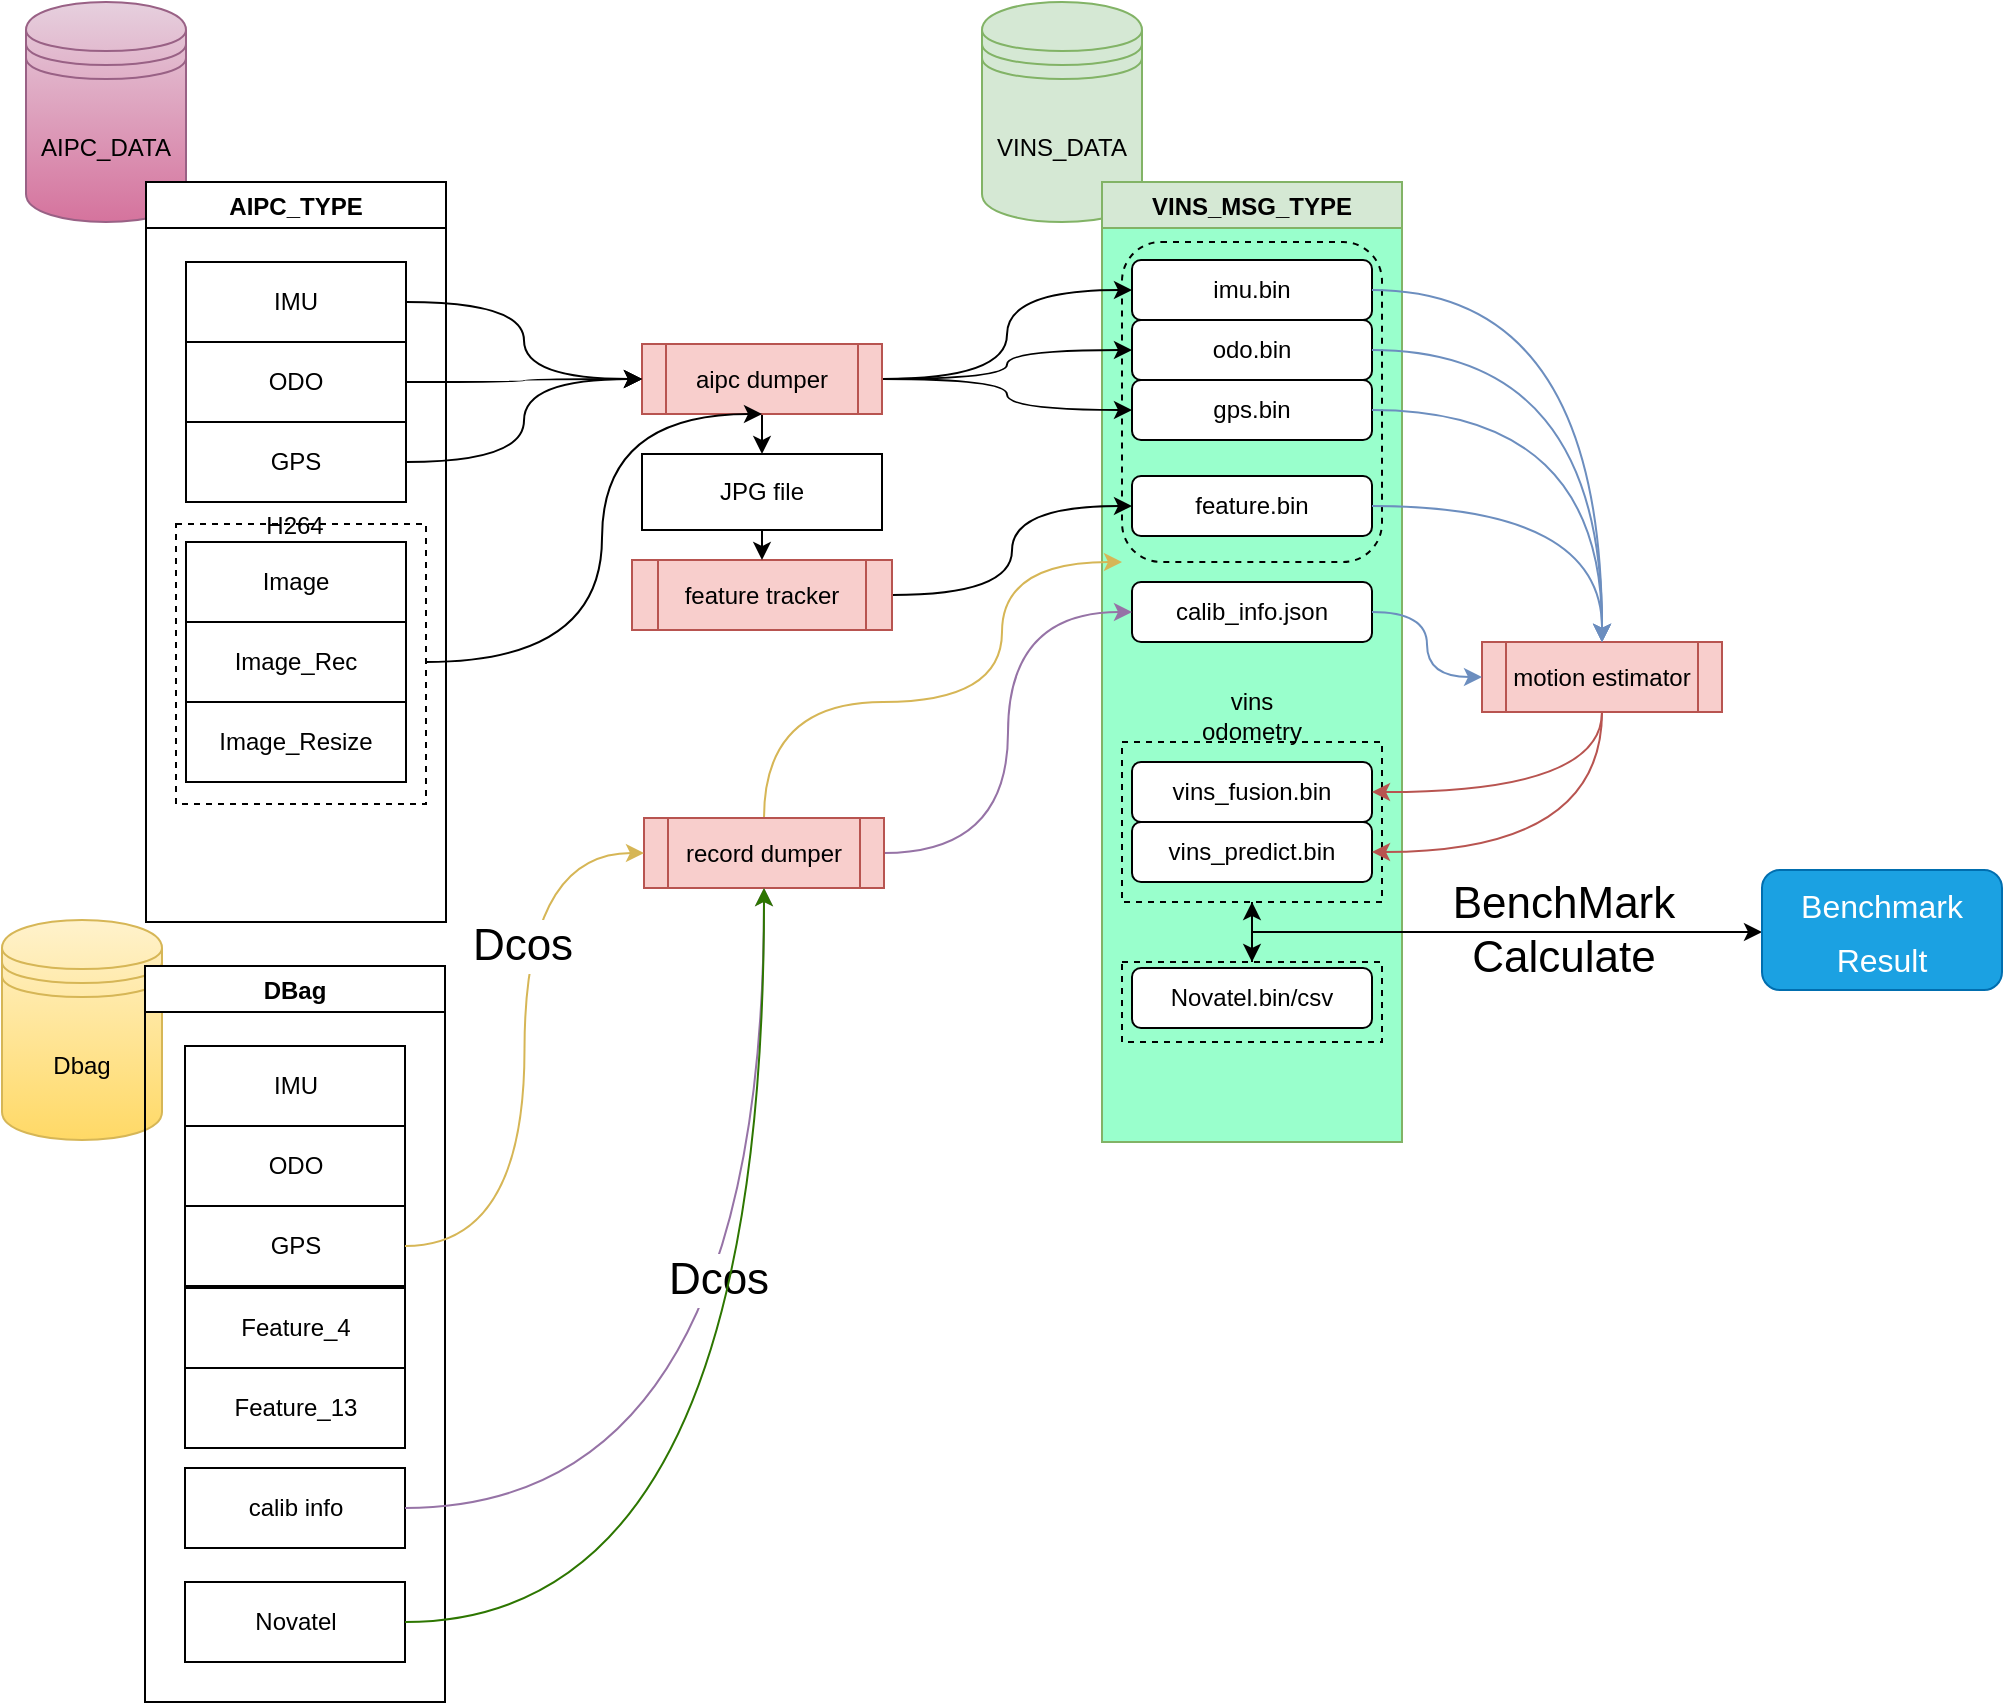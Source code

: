 <mxfile version="20.2.5" type="github" pages="2">
  <diagram id="S9dDr7LIpniHJlEL7kUG" name="Page-1">
    <mxGraphModel dx="719" dy="476" grid="1" gridSize="10" guides="1" tooltips="1" connect="1" arrows="1" fold="1" page="1" pageScale="1" pageWidth="827" pageHeight="1169" math="0" shadow="0">
      <root>
        <mxCell id="0" />
        <mxCell id="1" parent="0" />
        <mxCell id="4qHPudpmAYfez9gdNmK0-1" value="AIPC_DATA" style="shape=datastore;whiteSpace=wrap;html=1;fillColor=#e6d0de;gradientColor=#d5739d;strokeColor=#996185;" parent="1" vertex="1">
          <mxGeometry x="52" y="80" width="80" height="110" as="geometry" />
        </mxCell>
        <mxCell id="4qHPudpmAYfez9gdNmK0-2" value="VINS_DATA" style="shape=datastore;whiteSpace=wrap;html=1;fillColor=#d5e8d4;strokeColor=#82b366;" parent="1" vertex="1">
          <mxGeometry x="530" y="80" width="80" height="110" as="geometry" />
        </mxCell>
        <mxCell id="4qHPudpmAYfez9gdNmK0-3" value="AIPC_TYPE" style="swimlane;" parent="1" vertex="1">
          <mxGeometry x="112" y="170" width="150" height="370" as="geometry" />
        </mxCell>
        <mxCell id="4qHPudpmAYfez9gdNmK0-17" value="IMU" style="rounded=0;whiteSpace=wrap;html=1;" parent="4qHPudpmAYfez9gdNmK0-3" vertex="1">
          <mxGeometry x="20" y="40" width="110" height="40" as="geometry" />
        </mxCell>
        <mxCell id="4qHPudpmAYfez9gdNmK0-20" value="ODO" style="rounded=0;whiteSpace=wrap;html=1;" parent="4qHPudpmAYfez9gdNmK0-3" vertex="1">
          <mxGeometry x="20" y="80" width="110" height="40" as="geometry" />
        </mxCell>
        <mxCell id="4qHPudpmAYfez9gdNmK0-21" value="GPS" style="rounded=0;whiteSpace=wrap;html=1;" parent="4qHPudpmAYfez9gdNmK0-3" vertex="1">
          <mxGeometry x="20" y="120" width="110" height="40" as="geometry" />
        </mxCell>
        <mxCell id="4qHPudpmAYfez9gdNmK0-22" value="Image" style="rounded=0;whiteSpace=wrap;html=1;" parent="4qHPudpmAYfez9gdNmK0-3" vertex="1">
          <mxGeometry x="20" y="180" width="110" height="40" as="geometry" />
        </mxCell>
        <mxCell id="4qHPudpmAYfez9gdNmK0-23" value="Image_Rec" style="rounded=0;whiteSpace=wrap;html=1;" parent="4qHPudpmAYfez9gdNmK0-3" vertex="1">
          <mxGeometry x="20" y="220" width="110" height="40" as="geometry" />
        </mxCell>
        <mxCell id="4qHPudpmAYfez9gdNmK0-24" value="Image_Resize" style="rounded=0;whiteSpace=wrap;html=1;" parent="4qHPudpmAYfez9gdNmK0-3" vertex="1">
          <mxGeometry x="20" y="260" width="110" height="40" as="geometry" />
        </mxCell>
        <mxCell id="4qHPudpmAYfez9gdNmK0-58" value="" style="rounded=0;whiteSpace=wrap;html=1;gradientColor=none;fillColor=none;dashed=1;" parent="4qHPudpmAYfez9gdNmK0-3" vertex="1">
          <mxGeometry x="15" y="171" width="125" height="140" as="geometry" />
        </mxCell>
        <mxCell id="4qHPudpmAYfez9gdNmK0-28" value="VINS_MSG_TYPE" style="swimlane;fillColor=#d5e8d4;strokeColor=#82b366;gradientColor=none;swimlaneFillColor=#99FFCC;" parent="1" vertex="1">
          <mxGeometry x="590" y="170" width="150" height="480" as="geometry" />
        </mxCell>
        <mxCell id="4qHPudpmAYfez9gdNmK0-38" value="imu.bin" style="rounded=1;whiteSpace=wrap;html=1;" parent="4qHPudpmAYfez9gdNmK0-28" vertex="1">
          <mxGeometry x="15" y="39" width="120" height="30" as="geometry" />
        </mxCell>
        <mxCell id="4qHPudpmAYfez9gdNmK0-39" value="odo.bin" style="rounded=1;whiteSpace=wrap;html=1;" parent="4qHPudpmAYfez9gdNmK0-28" vertex="1">
          <mxGeometry x="15" y="69" width="120" height="30" as="geometry" />
        </mxCell>
        <mxCell id="4qHPudpmAYfez9gdNmK0-40" value="gps.bin" style="rounded=1;whiteSpace=wrap;html=1;" parent="4qHPudpmAYfez9gdNmK0-28" vertex="1">
          <mxGeometry x="15" y="99" width="120" height="30" as="geometry" />
        </mxCell>
        <mxCell id="4qHPudpmAYfez9gdNmK0-42" value="feature.bin" style="rounded=1;whiteSpace=wrap;html=1;" parent="4qHPudpmAYfez9gdNmK0-28" vertex="1">
          <mxGeometry x="15" y="147" width="120" height="30" as="geometry" />
        </mxCell>
        <mxCell id="4qHPudpmAYfez9gdNmK0-43" value="vins_fusion.bin" style="rounded=1;whiteSpace=wrap;html=1;" parent="4qHPudpmAYfez9gdNmK0-28" vertex="1">
          <mxGeometry x="15" y="290" width="120" height="30" as="geometry" />
        </mxCell>
        <mxCell id="4qHPudpmAYfez9gdNmK0-44" value="vins_predict.bin" style="rounded=1;whiteSpace=wrap;html=1;" parent="4qHPudpmAYfez9gdNmK0-28" vertex="1">
          <mxGeometry x="15" y="320" width="120" height="30" as="geometry" />
        </mxCell>
        <mxCell id="4qHPudpmAYfez9gdNmK0-70" value="calib_info.json" style="rounded=1;whiteSpace=wrap;html=1;" parent="4qHPudpmAYfez9gdNmK0-28" vertex="1">
          <mxGeometry x="15" y="200" width="120" height="30" as="geometry" />
        </mxCell>
        <mxCell id="4qHPudpmAYfez9gdNmK0-114" style="edgeStyle=orthogonalEdgeStyle;curved=1;rounded=0;orthogonalLoop=1;jettySize=auto;html=1;entryX=0.5;entryY=0;entryDx=0;entryDy=0;fontSize=22;" parent="4qHPudpmAYfez9gdNmK0-28" source="4qHPudpmAYfez9gdNmK0-80" target="4qHPudpmAYfez9gdNmK0-111" edge="1">
          <mxGeometry relative="1" as="geometry" />
        </mxCell>
        <mxCell id="4qHPudpmAYfez9gdNmK0-80" value="" style="rounded=0;whiteSpace=wrap;html=1;fillColor=none;gradientColor=none;dashed=1;" parent="4qHPudpmAYfez9gdNmK0-28" vertex="1">
          <mxGeometry x="10" y="280" width="130" height="80" as="geometry" />
        </mxCell>
        <mxCell id="4qHPudpmAYfez9gdNmK0-81" value="vins odometry" style="text;html=1;strokeColor=none;fillColor=none;align=center;verticalAlign=middle;whiteSpace=wrap;rounded=0;dashed=1;" parent="4qHPudpmAYfez9gdNmK0-28" vertex="1">
          <mxGeometry x="45" y="252" width="60" height="30" as="geometry" />
        </mxCell>
        <mxCell id="4qHPudpmAYfez9gdNmK0-99" value="" style="rounded=1;whiteSpace=wrap;html=1;dashed=1;fontSize=22;fillColor=none;gradientColor=none;" parent="4qHPudpmAYfez9gdNmK0-28" vertex="1">
          <mxGeometry x="10" y="30" width="130" height="160" as="geometry" />
        </mxCell>
        <mxCell id="4qHPudpmAYfez9gdNmK0-109" value="Novatel.bin/csv" style="rounded=1;whiteSpace=wrap;html=1;" parent="4qHPudpmAYfez9gdNmK0-28" vertex="1">
          <mxGeometry x="15" y="393" width="120" height="30" as="geometry" />
        </mxCell>
        <mxCell id="4qHPudpmAYfez9gdNmK0-113" style="edgeStyle=orthogonalEdgeStyle;curved=1;rounded=0;orthogonalLoop=1;jettySize=auto;html=1;entryX=0.5;entryY=1;entryDx=0;entryDy=0;fontSize=22;" parent="4qHPudpmAYfez9gdNmK0-28" source="4qHPudpmAYfez9gdNmK0-111" target="4qHPudpmAYfez9gdNmK0-80" edge="1">
          <mxGeometry relative="1" as="geometry" />
        </mxCell>
        <mxCell id="4qHPudpmAYfez9gdNmK0-111" value="" style="rounded=0;whiteSpace=wrap;html=1;fillColor=none;gradientColor=none;dashed=1;" parent="4qHPudpmAYfez9gdNmK0-28" vertex="1">
          <mxGeometry x="10" y="390" width="130" height="40" as="geometry" />
        </mxCell>
        <mxCell id="4qHPudpmAYfez9gdNmK0-50" style="edgeStyle=orthogonalEdgeStyle;curved=1;rounded=0;orthogonalLoop=1;jettySize=auto;html=1;entryX=0;entryY=0.5;entryDx=0;entryDy=0;" parent="1" source="4qHPudpmAYfez9gdNmK0-45" target="4qHPudpmAYfez9gdNmK0-38" edge="1">
          <mxGeometry relative="1" as="geometry" />
        </mxCell>
        <mxCell id="4qHPudpmAYfez9gdNmK0-51" style="edgeStyle=orthogonalEdgeStyle;curved=1;rounded=0;orthogonalLoop=1;jettySize=auto;html=1;" parent="1" source="4qHPudpmAYfez9gdNmK0-45" target="4qHPudpmAYfez9gdNmK0-39" edge="1">
          <mxGeometry relative="1" as="geometry" />
        </mxCell>
        <mxCell id="4qHPudpmAYfez9gdNmK0-52" style="edgeStyle=orthogonalEdgeStyle;curved=1;rounded=0;orthogonalLoop=1;jettySize=auto;html=1;" parent="1" source="4qHPudpmAYfez9gdNmK0-45" target="4qHPudpmAYfez9gdNmK0-40" edge="1">
          <mxGeometry relative="1" as="geometry" />
        </mxCell>
        <mxCell id="4qHPudpmAYfez9gdNmK0-62" style="edgeStyle=orthogonalEdgeStyle;curved=1;rounded=0;orthogonalLoop=1;jettySize=auto;html=1;entryX=0.5;entryY=0;entryDx=0;entryDy=0;" parent="1" source="4qHPudpmAYfez9gdNmK0-45" target="4qHPudpmAYfez9gdNmK0-61" edge="1">
          <mxGeometry relative="1" as="geometry" />
        </mxCell>
        <mxCell id="4qHPudpmAYfez9gdNmK0-45" value="aipc dumper" style="shape=process;whiteSpace=wrap;html=1;backgroundOutline=1;fillColor=#f8cecc;strokeColor=#b85450;" parent="1" vertex="1">
          <mxGeometry x="360" y="251" width="120" height="35" as="geometry" />
        </mxCell>
        <mxCell id="4qHPudpmAYfez9gdNmK0-47" style="edgeStyle=orthogonalEdgeStyle;curved=1;rounded=0;orthogonalLoop=1;jettySize=auto;html=1;" parent="1" source="4qHPudpmAYfez9gdNmK0-20" target="4qHPudpmAYfez9gdNmK0-45" edge="1">
          <mxGeometry relative="1" as="geometry" />
        </mxCell>
        <mxCell id="4qHPudpmAYfez9gdNmK0-48" style="edgeStyle=orthogonalEdgeStyle;curved=1;rounded=0;orthogonalLoop=1;jettySize=auto;html=1;entryX=0;entryY=0.5;entryDx=0;entryDy=0;" parent="1" source="4qHPudpmAYfez9gdNmK0-21" target="4qHPudpmAYfez9gdNmK0-45" edge="1">
          <mxGeometry relative="1" as="geometry" />
        </mxCell>
        <mxCell id="4qHPudpmAYfez9gdNmK0-49" style="edgeStyle=orthogonalEdgeStyle;curved=1;rounded=0;orthogonalLoop=1;jettySize=auto;html=1;entryX=0;entryY=0.5;entryDx=0;entryDy=0;" parent="1" source="4qHPudpmAYfez9gdNmK0-17" target="4qHPudpmAYfez9gdNmK0-45" edge="1">
          <mxGeometry relative="1" as="geometry" />
        </mxCell>
        <mxCell id="4qHPudpmAYfez9gdNmK0-67" style="edgeStyle=orthogonalEdgeStyle;curved=1;rounded=0;orthogonalLoop=1;jettySize=auto;html=1;entryX=0;entryY=0.5;entryDx=0;entryDy=0;" parent="1" source="4qHPudpmAYfez9gdNmK0-56" target="4qHPudpmAYfez9gdNmK0-42" edge="1">
          <mxGeometry relative="1" as="geometry" />
        </mxCell>
        <mxCell id="4qHPudpmAYfez9gdNmK0-56" value="feature tracker" style="shape=process;whiteSpace=wrap;html=1;backgroundOutline=1;fillColor=#f8cecc;strokeColor=#b85450;" parent="1" vertex="1">
          <mxGeometry x="355" y="359" width="130" height="35" as="geometry" />
        </mxCell>
        <mxCell id="4qHPudpmAYfez9gdNmK0-66" style="edgeStyle=orthogonalEdgeStyle;curved=1;rounded=0;orthogonalLoop=1;jettySize=auto;html=1;entryX=0.5;entryY=0;entryDx=0;entryDy=0;" parent="1" source="4qHPudpmAYfez9gdNmK0-61" target="4qHPudpmAYfez9gdNmK0-56" edge="1">
          <mxGeometry relative="1" as="geometry" />
        </mxCell>
        <mxCell id="4qHPudpmAYfez9gdNmK0-61" value="JPG file" style="rounded=0;whiteSpace=wrap;html=1;fillColor=none;gradientColor=none;" parent="1" vertex="1">
          <mxGeometry x="360" y="306" width="120" height="38" as="geometry" />
        </mxCell>
        <mxCell id="4qHPudpmAYfez9gdNmK0-65" style="edgeStyle=orthogonalEdgeStyle;curved=1;rounded=0;orthogonalLoop=1;jettySize=auto;html=1;entryX=0.5;entryY=1;entryDx=0;entryDy=0;" parent="1" source="4qHPudpmAYfez9gdNmK0-58" target="4qHPudpmAYfez9gdNmK0-45" edge="1">
          <mxGeometry relative="1" as="geometry">
            <Array as="points">
              <mxPoint x="340" y="410" />
              <mxPoint x="340" y="286" />
            </Array>
          </mxGeometry>
        </mxCell>
        <mxCell id="4qHPudpmAYfez9gdNmK0-71" style="edgeStyle=orthogonalEdgeStyle;curved=1;rounded=0;orthogonalLoop=1;jettySize=auto;html=1;entryX=0;entryY=0.5;entryDx=0;entryDy=0;fillColor=#e1d5e7;strokeColor=#9673a6;" parent="1" source="4qHPudpmAYfez9gdNmK0-68" target="4qHPudpmAYfez9gdNmK0-70" edge="1">
          <mxGeometry relative="1" as="geometry" />
        </mxCell>
        <mxCell id="4qHPudpmAYfez9gdNmK0-102" style="edgeStyle=orthogonalEdgeStyle;curved=1;rounded=0;orthogonalLoop=1;jettySize=auto;html=1;entryX=0;entryY=1;entryDx=0;entryDy=0;fontSize=22;fillColor=#fff2cc;strokeColor=#d6b656;" parent="1" source="4qHPudpmAYfez9gdNmK0-68" target="4qHPudpmAYfez9gdNmK0-99" edge="1">
          <mxGeometry relative="1" as="geometry">
            <Array as="points">
              <mxPoint x="421" y="430" />
              <mxPoint x="540" y="430" />
              <mxPoint x="540" y="360" />
            </Array>
          </mxGeometry>
        </mxCell>
        <mxCell id="4qHPudpmAYfez9gdNmK0-68" value="record dumper" style="shape=process;whiteSpace=wrap;html=1;backgroundOutline=1;fillColor=#f8cecc;strokeColor=#b85450;" parent="1" vertex="1">
          <mxGeometry x="361" y="488" width="120" height="35" as="geometry" />
        </mxCell>
        <mxCell id="4qHPudpmAYfez9gdNmK0-78" style="edgeStyle=orthogonalEdgeStyle;curved=1;rounded=0;orthogonalLoop=1;jettySize=auto;html=1;entryX=1;entryY=0.5;entryDx=0;entryDy=0;fillColor=#f8cecc;strokeColor=#b85450;" parent="1" source="4qHPudpmAYfez9gdNmK0-72" target="4qHPudpmAYfez9gdNmK0-43" edge="1">
          <mxGeometry relative="1" as="geometry">
            <Array as="points">
              <mxPoint x="840" y="475" />
            </Array>
          </mxGeometry>
        </mxCell>
        <mxCell id="4qHPudpmAYfez9gdNmK0-79" style="edgeStyle=orthogonalEdgeStyle;curved=1;rounded=0;orthogonalLoop=1;jettySize=auto;html=1;entryX=1;entryY=0.5;entryDx=0;entryDy=0;fillColor=#f8cecc;strokeColor=#b85450;" parent="1" source="4qHPudpmAYfez9gdNmK0-72" target="4qHPudpmAYfez9gdNmK0-44" edge="1">
          <mxGeometry relative="1" as="geometry">
            <Array as="points">
              <mxPoint x="840" y="505" />
            </Array>
          </mxGeometry>
        </mxCell>
        <mxCell id="4qHPudpmAYfez9gdNmK0-72" value="motion estimator" style="shape=process;whiteSpace=wrap;html=1;backgroundOutline=1;fillColor=#f8cecc;strokeColor=#b85450;" parent="1" vertex="1">
          <mxGeometry x="780" y="400" width="120" height="35" as="geometry" />
        </mxCell>
        <mxCell id="4qHPudpmAYfez9gdNmK0-73" style="edgeStyle=orthogonalEdgeStyle;curved=1;rounded=0;orthogonalLoop=1;jettySize=auto;html=1;entryX=0.5;entryY=0;entryDx=0;entryDy=0;fillColor=#dae8fc;strokeColor=#6c8ebf;" parent="1" source="4qHPudpmAYfez9gdNmK0-38" target="4qHPudpmAYfez9gdNmK0-72" edge="1">
          <mxGeometry relative="1" as="geometry" />
        </mxCell>
        <mxCell id="4qHPudpmAYfez9gdNmK0-74" style="edgeStyle=orthogonalEdgeStyle;curved=1;rounded=0;orthogonalLoop=1;jettySize=auto;html=1;fillColor=#dae8fc;strokeColor=#6c8ebf;" parent="1" source="4qHPudpmAYfez9gdNmK0-39" edge="1">
          <mxGeometry relative="1" as="geometry">
            <mxPoint x="840" y="400" as="targetPoint" />
          </mxGeometry>
        </mxCell>
        <mxCell id="4qHPudpmAYfez9gdNmK0-75" style="edgeStyle=orthogonalEdgeStyle;curved=1;rounded=0;orthogonalLoop=1;jettySize=auto;html=1;fillColor=#dae8fc;strokeColor=#6c8ebf;" parent="1" source="4qHPudpmAYfez9gdNmK0-40" edge="1">
          <mxGeometry relative="1" as="geometry">
            <mxPoint x="840" y="400" as="targetPoint" />
          </mxGeometry>
        </mxCell>
        <mxCell id="4qHPudpmAYfez9gdNmK0-76" style="edgeStyle=orthogonalEdgeStyle;curved=1;rounded=0;orthogonalLoop=1;jettySize=auto;html=1;fillColor=#dae8fc;strokeColor=#6c8ebf;" parent="1" source="4qHPudpmAYfez9gdNmK0-42" edge="1">
          <mxGeometry relative="1" as="geometry">
            <mxPoint x="840" y="400" as="targetPoint" />
          </mxGeometry>
        </mxCell>
        <mxCell id="4qHPudpmAYfez9gdNmK0-77" style="edgeStyle=orthogonalEdgeStyle;curved=1;rounded=0;orthogonalLoop=1;jettySize=auto;html=1;entryX=0;entryY=0.5;entryDx=0;entryDy=0;fillColor=#dae8fc;strokeColor=#6c8ebf;" parent="1" source="4qHPudpmAYfez9gdNmK0-70" target="4qHPudpmAYfez9gdNmK0-72" edge="1">
          <mxGeometry relative="1" as="geometry" />
        </mxCell>
        <mxCell id="4qHPudpmAYfez9gdNmK0-82" value="H264" style="text;html=1;strokeColor=none;fillColor=none;align=center;verticalAlign=middle;whiteSpace=wrap;rounded=0;dashed=1;" parent="1" vertex="1">
          <mxGeometry x="156" y="327" width="61" height="30" as="geometry" />
        </mxCell>
        <mxCell id="4qHPudpmAYfez9gdNmK0-83" value="Dbag" style="shape=datastore;whiteSpace=wrap;html=1;fillColor=#fff2cc;gradientColor=#ffd966;strokeColor=#d6b656;" parent="1" vertex="1">
          <mxGeometry x="40" y="539" width="80" height="110" as="geometry" />
        </mxCell>
        <mxCell id="4qHPudpmAYfez9gdNmK0-84" value="DBag" style="swimlane;" parent="1" vertex="1">
          <mxGeometry x="111.5" y="562" width="150" height="368" as="geometry" />
        </mxCell>
        <mxCell id="4qHPudpmAYfez9gdNmK0-85" value="IMU" style="rounded=0;whiteSpace=wrap;html=1;" parent="4qHPudpmAYfez9gdNmK0-84" vertex="1">
          <mxGeometry x="20" y="40" width="110" height="40" as="geometry" />
        </mxCell>
        <mxCell id="4qHPudpmAYfez9gdNmK0-86" value="ODO" style="rounded=0;whiteSpace=wrap;html=1;" parent="4qHPudpmAYfez9gdNmK0-84" vertex="1">
          <mxGeometry x="20" y="80" width="110" height="40" as="geometry" />
        </mxCell>
        <mxCell id="4qHPudpmAYfez9gdNmK0-87" value="GPS" style="rounded=0;whiteSpace=wrap;html=1;" parent="4qHPudpmAYfez9gdNmK0-84" vertex="1">
          <mxGeometry x="20" y="120" width="110" height="40" as="geometry" />
        </mxCell>
        <mxCell id="4qHPudpmAYfez9gdNmK0-89" value="Feature_4" style="rounded=0;whiteSpace=wrap;html=1;" parent="4qHPudpmAYfez9gdNmK0-84" vertex="1">
          <mxGeometry x="20" y="161" width="110" height="40" as="geometry" />
        </mxCell>
        <mxCell id="4qHPudpmAYfez9gdNmK0-90" value="Feature_13" style="rounded=0;whiteSpace=wrap;html=1;" parent="4qHPudpmAYfez9gdNmK0-84" vertex="1">
          <mxGeometry x="20" y="201" width="110" height="40" as="geometry" />
        </mxCell>
        <mxCell id="4qHPudpmAYfez9gdNmK0-91" value="calib info" style="rounded=0;whiteSpace=wrap;html=1;" parent="4qHPudpmAYfez9gdNmK0-84" vertex="1">
          <mxGeometry x="20" y="251" width="110" height="40" as="geometry" />
        </mxCell>
        <mxCell id="4qHPudpmAYfez9gdNmK0-103" value="Novatel" style="rounded=0;whiteSpace=wrap;html=1;" parent="4qHPudpmAYfez9gdNmK0-84" vertex="1">
          <mxGeometry x="20" y="308" width="110" height="40" as="geometry" />
        </mxCell>
        <mxCell id="4qHPudpmAYfez9gdNmK0-93" style="edgeStyle=orthogonalEdgeStyle;curved=1;rounded=0;orthogonalLoop=1;jettySize=auto;html=1;entryX=0.5;entryY=1;entryDx=0;entryDy=0;fillColor=#e1d5e7;strokeColor=#9673a6;" parent="1" source="4qHPudpmAYfez9gdNmK0-91" target="4qHPudpmAYfez9gdNmK0-68" edge="1">
          <mxGeometry relative="1" as="geometry" />
        </mxCell>
        <mxCell id="4qHPudpmAYfez9gdNmK0-94" value="&lt;font style=&quot;font-size: 22px;&quot;&gt;Dcos&lt;/font&gt;" style="edgeLabel;html=1;align=center;verticalAlign=middle;resizable=0;points=[];" parent="4qHPudpmAYfez9gdNmK0-93" vertex="1" connectable="0">
          <mxGeometry x="0.056" y="29" relative="1" as="geometry">
            <mxPoint x="6" y="-35" as="offset" />
          </mxGeometry>
        </mxCell>
        <mxCell id="4qHPudpmAYfez9gdNmK0-95" style="edgeStyle=orthogonalEdgeStyle;curved=1;rounded=0;orthogonalLoop=1;jettySize=auto;html=1;entryX=0;entryY=0.5;entryDx=0;entryDy=0;fontSize=22;fillColor=#fff2cc;strokeColor=#d6b656;" parent="1" source="4qHPudpmAYfez9gdNmK0-87" target="4qHPudpmAYfez9gdNmK0-68" edge="1">
          <mxGeometry relative="1" as="geometry" />
        </mxCell>
        <mxCell id="4qHPudpmAYfez9gdNmK0-96" value="&lt;font style=&quot;font-size: 22px;&quot;&gt;Dcos&lt;/font&gt;" style="edgeLabel;html=1;align=center;verticalAlign=middle;resizable=0;points=[];" parent="1" vertex="1" connectable="0">
          <mxGeometry x="300.0" y="552.004" as="geometry" />
        </mxCell>
        <mxCell id="4qHPudpmAYfez9gdNmK0-107" style="edgeStyle=orthogonalEdgeStyle;curved=1;rounded=0;orthogonalLoop=1;jettySize=auto;html=1;entryX=0.5;entryY=1;entryDx=0;entryDy=0;fontSize=22;fillColor=#60a917;strokeColor=#2D7600;" parent="1" source="4qHPudpmAYfez9gdNmK0-103" target="4qHPudpmAYfez9gdNmK0-68" edge="1">
          <mxGeometry relative="1" as="geometry" />
        </mxCell>
        <mxCell id="4qHPudpmAYfez9gdNmK0-115" value="" style="endArrow=classic;html=1;rounded=0;fontSize=22;curved=1;" parent="1" edge="1">
          <mxGeometry width="50" height="50" relative="1" as="geometry">
            <mxPoint x="665" y="545" as="sourcePoint" />
            <mxPoint x="920" y="545" as="targetPoint" />
          </mxGeometry>
        </mxCell>
        <mxCell id="4qHPudpmAYfez9gdNmK0-116" value="BenchMark Calculate" style="text;html=1;strokeColor=none;fillColor=none;align=center;verticalAlign=middle;whiteSpace=wrap;rounded=0;dashed=1;fontSize=22;" parent="1" vertex="1">
          <mxGeometry x="791" y="529" width="60" height="30" as="geometry" />
        </mxCell>
        <mxCell id="4qHPudpmAYfez9gdNmK0-118" value="&lt;font style=&quot;font-size: 16px;&quot;&gt;Benchmark Result&lt;/font&gt;" style="rounded=1;whiteSpace=wrap;html=1;fontSize=22;fillColor=#1ba1e2;fontColor=#ffffff;strokeColor=#006EAF;" parent="1" vertex="1">
          <mxGeometry x="920" y="514" width="120" height="60" as="geometry" />
        </mxCell>
      </root>
    </mxGraphModel>
  </diagram>
  <diagram id="HwPuZyVAU4bCpo0fLC00" name="Page-2">
    <mxGraphModel dx="599" dy="397" grid="1" gridSize="10" guides="1" tooltips="1" connect="1" arrows="1" fold="1" page="1" pageScale="1" pageWidth="827" pageHeight="1169" math="0" shadow="0">
      <root>
        <mxCell id="0" />
        <mxCell id="1" parent="0" />
        <mxCell id="3qfB-dw-AZtnQfIgf1Z9-4" style="edgeStyle=orthogonalEdgeStyle;curved=1;rounded=0;orthogonalLoop=1;jettySize=auto;html=1;fillColor=#f8cecc;strokeColor=#b85450;" edge="1" parent="1" source="3qfB-dw-AZtnQfIgf1Z9-1">
          <mxGeometry relative="1" as="geometry">
            <mxPoint x="480" y="110" as="targetPoint" />
          </mxGeometry>
        </mxCell>
        <mxCell id="3qfB-dw-AZtnQfIgf1Z9-5" style="edgeStyle=orthogonalEdgeStyle;curved=1;rounded=0;orthogonalLoop=1;jettySize=auto;html=1;fillColor=#d5e8d4;strokeColor=#82b366;" edge="1" parent="1" source="3qfB-dw-AZtnQfIgf1Z9-1">
          <mxGeometry relative="1" as="geometry">
            <mxPoint x="460" y="110" as="targetPoint" />
          </mxGeometry>
        </mxCell>
        <mxCell id="3qfB-dw-AZtnQfIgf1Z9-1" value="" style="ellipse;whiteSpace=wrap;html=1;aspect=fixed;fillColor=none;" vertex="1" parent="1">
          <mxGeometry x="130" y="250" width="80" height="80" as="geometry" />
        </mxCell>
        <mxCell id="3qfB-dw-AZtnQfIgf1Z9-6" value="" style="endArrow=none;dashed=1;html=1;rounded=0;curved=1;" edge="1" parent="1">
          <mxGeometry width="50" height="50" relative="1" as="geometry">
            <mxPoint x="456" y="160" as="sourcePoint" />
            <mxPoint x="480" y="160" as="targetPoint" />
          </mxGeometry>
        </mxCell>
        <mxCell id="3qfB-dw-AZtnQfIgf1Z9-7" value="" style="shape=flexArrow;endArrow=classic;html=1;rounded=0;curved=1;strokeColor=#000000;fillColor=#33FFFF;" edge="1" parent="1">
          <mxGeometry width="50" height="50" relative="1" as="geometry">
            <mxPoint x="462" y="163" as="sourcePoint" />
            <mxPoint x="472" y="213" as="targetPoint" />
          </mxGeometry>
        </mxCell>
        <mxCell id="3qfB-dw-AZtnQfIgf1Z9-8" value="Drift" style="text;html=1;strokeColor=none;fillColor=none;align=center;verticalAlign=middle;whiteSpace=wrap;rounded=0;" vertex="1" parent="1">
          <mxGeometry x="458" y="199" width="60" height="30" as="geometry" />
        </mxCell>
        <mxCell id="3qfB-dw-AZtnQfIgf1Z9-9" value="&lt;font color=&quot;#00ff00&quot;&gt;VINS&lt;/font&gt;" style="text;html=1;strokeColor=none;fillColor=none;align=center;verticalAlign=middle;whiteSpace=wrap;rounded=0;" vertex="1" parent="1">
          <mxGeometry x="420" y="130" width="40" height="20" as="geometry" />
        </mxCell>
        <mxCell id="3qfB-dw-AZtnQfIgf1Z9-10" value="&lt;font color=&quot;#ff3399&quot;&gt;GT&lt;/font&gt;" style="text;html=1;strokeColor=none;fillColor=none;align=center;verticalAlign=middle;whiteSpace=wrap;rounded=0;" vertex="1" parent="1">
          <mxGeometry x="463" y="125" width="60" height="30" as="geometry" />
        </mxCell>
        <mxCell id="3qfB-dw-AZtnQfIgf1Z9-11" value="&lt;font color=&quot;#000000&quot;&gt;align&lt;/font&gt;" style="text;html=1;strokeColor=none;fillColor=none;align=center;verticalAlign=middle;whiteSpace=wrap;rounded=0;fontColor=#00FF00;" vertex="1" parent="1">
          <mxGeometry x="140" y="275" width="60" height="30" as="geometry" />
        </mxCell>
      </root>
    </mxGraphModel>
  </diagram>
</mxfile>
